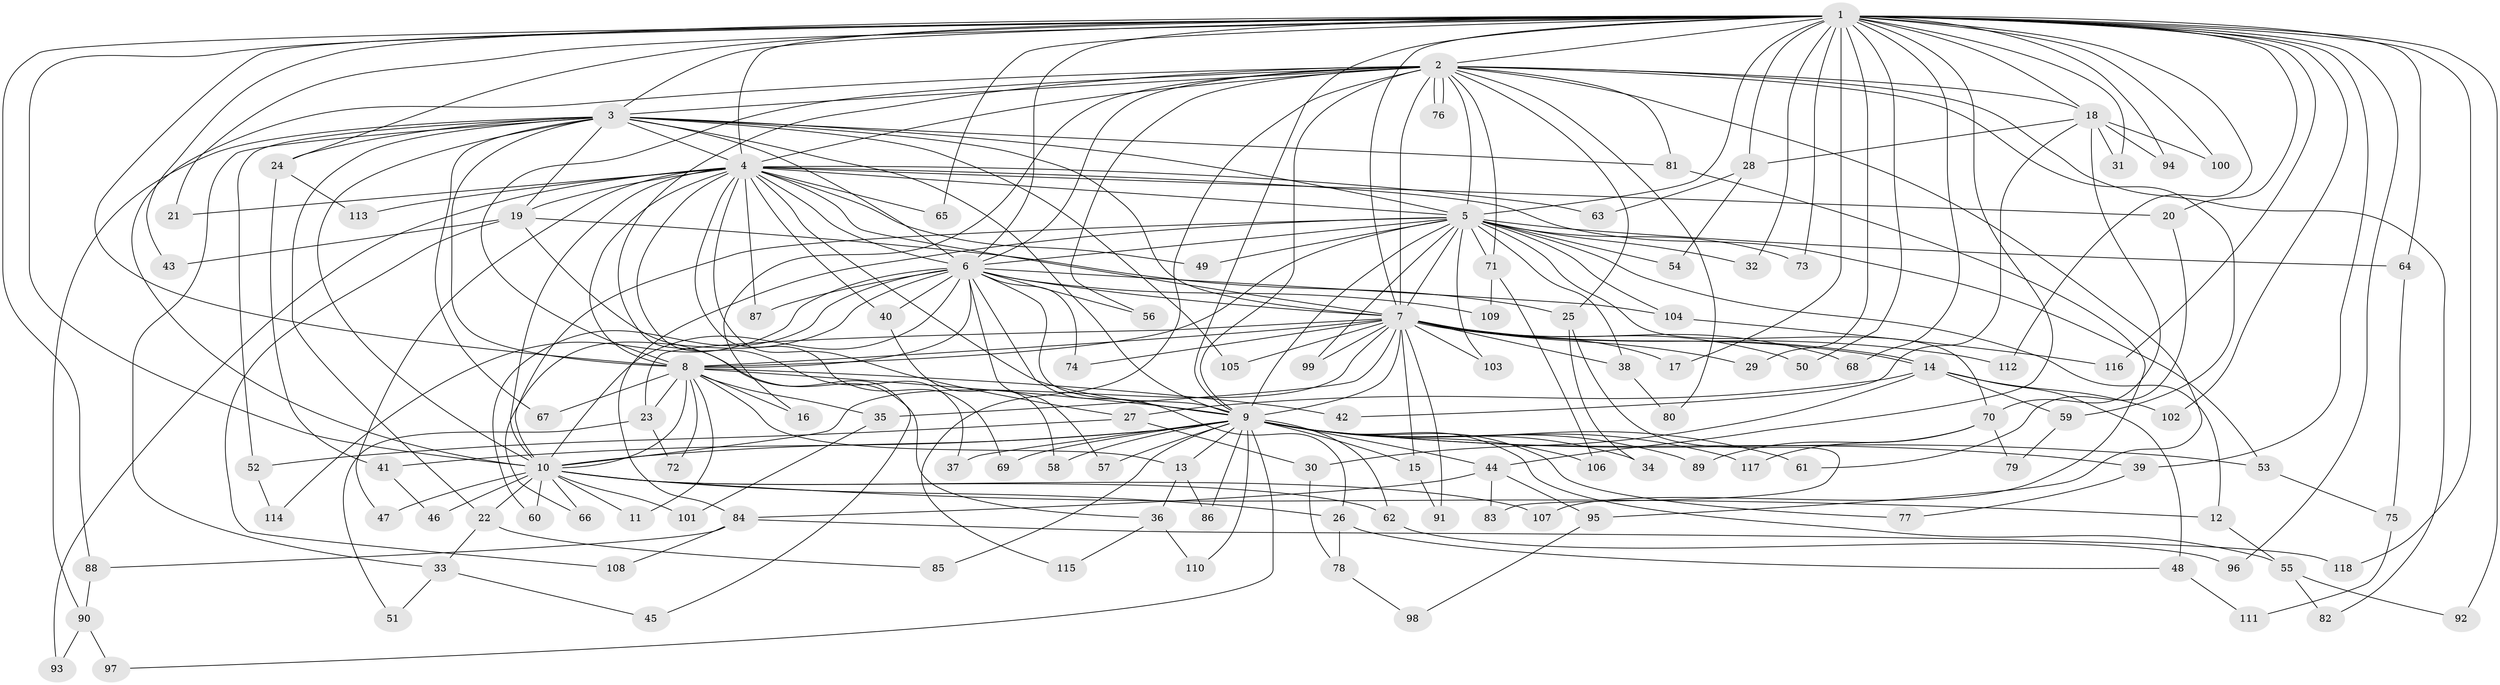 // coarse degree distribution, {31: 0.010752688172043012, 19: 0.021505376344086023, 20: 0.010752688172043012, 21: 0.021505376344086023, 22: 0.010752688172043012, 17: 0.010752688172043012, 36: 0.010752688172043012, 2: 0.5591397849462365, 3: 0.17204301075268819, 8: 0.010752688172043012, 7: 0.010752688172043012, 4: 0.10752688172043011, 5: 0.03225806451612903, 6: 0.010752688172043012}
// Generated by graph-tools (version 1.1) at 2025/23/03/03/25 07:23:38]
// undirected, 118 vertices, 261 edges
graph export_dot {
graph [start="1"]
  node [color=gray90,style=filled];
  1;
  2;
  3;
  4;
  5;
  6;
  7;
  8;
  9;
  10;
  11;
  12;
  13;
  14;
  15;
  16;
  17;
  18;
  19;
  20;
  21;
  22;
  23;
  24;
  25;
  26;
  27;
  28;
  29;
  30;
  31;
  32;
  33;
  34;
  35;
  36;
  37;
  38;
  39;
  40;
  41;
  42;
  43;
  44;
  45;
  46;
  47;
  48;
  49;
  50;
  51;
  52;
  53;
  54;
  55;
  56;
  57;
  58;
  59;
  60;
  61;
  62;
  63;
  64;
  65;
  66;
  67;
  68;
  69;
  70;
  71;
  72;
  73;
  74;
  75;
  76;
  77;
  78;
  79;
  80;
  81;
  82;
  83;
  84;
  85;
  86;
  87;
  88;
  89;
  90;
  91;
  92;
  93;
  94;
  95;
  96;
  97;
  98;
  99;
  100;
  101;
  102;
  103;
  104;
  105;
  106;
  107;
  108;
  109;
  110;
  111;
  112;
  113;
  114;
  115;
  116;
  117;
  118;
  1 -- 2;
  1 -- 3;
  1 -- 4;
  1 -- 5;
  1 -- 6;
  1 -- 7;
  1 -- 8;
  1 -- 9;
  1 -- 10;
  1 -- 17;
  1 -- 18;
  1 -- 20;
  1 -- 21;
  1 -- 24;
  1 -- 28;
  1 -- 29;
  1 -- 31;
  1 -- 32;
  1 -- 39;
  1 -- 43;
  1 -- 44;
  1 -- 50;
  1 -- 64;
  1 -- 65;
  1 -- 68;
  1 -- 73;
  1 -- 88;
  1 -- 92;
  1 -- 94;
  1 -- 96;
  1 -- 100;
  1 -- 102;
  1 -- 112;
  1 -- 116;
  1 -- 118;
  2 -- 3;
  2 -- 4;
  2 -- 5;
  2 -- 6;
  2 -- 7;
  2 -- 8;
  2 -- 9;
  2 -- 10;
  2 -- 16;
  2 -- 18;
  2 -- 25;
  2 -- 45;
  2 -- 56;
  2 -- 59;
  2 -- 71;
  2 -- 76;
  2 -- 76;
  2 -- 80;
  2 -- 81;
  2 -- 82;
  2 -- 95;
  2 -- 115;
  3 -- 4;
  3 -- 5;
  3 -- 6;
  3 -- 7;
  3 -- 8;
  3 -- 9;
  3 -- 10;
  3 -- 19;
  3 -- 22;
  3 -- 24;
  3 -- 33;
  3 -- 52;
  3 -- 67;
  3 -- 81;
  3 -- 90;
  3 -- 105;
  4 -- 5;
  4 -- 6;
  4 -- 7;
  4 -- 8;
  4 -- 9;
  4 -- 10;
  4 -- 19;
  4 -- 20;
  4 -- 21;
  4 -- 27;
  4 -- 37;
  4 -- 40;
  4 -- 47;
  4 -- 49;
  4 -- 53;
  4 -- 63;
  4 -- 65;
  4 -- 69;
  4 -- 87;
  4 -- 93;
  4 -- 113;
  5 -- 6;
  5 -- 7;
  5 -- 8;
  5 -- 9;
  5 -- 10;
  5 -- 12;
  5 -- 32;
  5 -- 38;
  5 -- 49;
  5 -- 54;
  5 -- 64;
  5 -- 70;
  5 -- 71;
  5 -- 73;
  5 -- 84;
  5 -- 99;
  5 -- 103;
  5 -- 104;
  6 -- 7;
  6 -- 8;
  6 -- 9;
  6 -- 10;
  6 -- 26;
  6 -- 40;
  6 -- 56;
  6 -- 57;
  6 -- 60;
  6 -- 66;
  6 -- 74;
  6 -- 87;
  6 -- 104;
  6 -- 109;
  6 -- 114;
  7 -- 8;
  7 -- 9;
  7 -- 10;
  7 -- 14;
  7 -- 14;
  7 -- 15;
  7 -- 17;
  7 -- 23;
  7 -- 29;
  7 -- 35;
  7 -- 38;
  7 -- 50;
  7 -- 68;
  7 -- 74;
  7 -- 91;
  7 -- 99;
  7 -- 103;
  7 -- 105;
  7 -- 112;
  8 -- 9;
  8 -- 10;
  8 -- 11;
  8 -- 13;
  8 -- 16;
  8 -- 23;
  8 -- 35;
  8 -- 42;
  8 -- 67;
  8 -- 72;
  9 -- 10;
  9 -- 13;
  9 -- 15;
  9 -- 34;
  9 -- 37;
  9 -- 39;
  9 -- 41;
  9 -- 44;
  9 -- 53;
  9 -- 55;
  9 -- 57;
  9 -- 58;
  9 -- 61;
  9 -- 62;
  9 -- 69;
  9 -- 77;
  9 -- 85;
  9 -- 86;
  9 -- 89;
  9 -- 97;
  9 -- 106;
  9 -- 110;
  9 -- 117;
  10 -- 11;
  10 -- 12;
  10 -- 22;
  10 -- 26;
  10 -- 46;
  10 -- 47;
  10 -- 60;
  10 -- 62;
  10 -- 66;
  10 -- 101;
  10 -- 107;
  12 -- 55;
  13 -- 36;
  13 -- 86;
  14 -- 27;
  14 -- 30;
  14 -- 48;
  14 -- 59;
  14 -- 102;
  15 -- 91;
  18 -- 28;
  18 -- 31;
  18 -- 42;
  18 -- 70;
  18 -- 94;
  18 -- 100;
  19 -- 25;
  19 -- 36;
  19 -- 43;
  19 -- 108;
  20 -- 61;
  22 -- 33;
  22 -- 85;
  23 -- 51;
  23 -- 72;
  24 -- 41;
  24 -- 113;
  25 -- 34;
  25 -- 83;
  26 -- 48;
  26 -- 78;
  27 -- 30;
  27 -- 52;
  28 -- 54;
  28 -- 63;
  30 -- 78;
  33 -- 45;
  33 -- 51;
  35 -- 101;
  36 -- 110;
  36 -- 115;
  38 -- 80;
  39 -- 77;
  40 -- 58;
  41 -- 46;
  44 -- 83;
  44 -- 84;
  44 -- 95;
  48 -- 111;
  52 -- 114;
  53 -- 75;
  55 -- 82;
  55 -- 92;
  59 -- 79;
  62 -- 96;
  64 -- 75;
  70 -- 79;
  70 -- 89;
  70 -- 117;
  71 -- 106;
  71 -- 109;
  75 -- 111;
  78 -- 98;
  81 -- 107;
  84 -- 88;
  84 -- 108;
  84 -- 118;
  88 -- 90;
  90 -- 93;
  90 -- 97;
  95 -- 98;
  104 -- 116;
}
